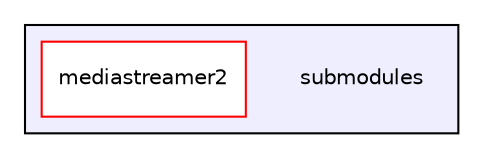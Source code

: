 digraph "submodules" {
  compound=true
  node [ fontsize="10", fontname="Helvetica"];
  edge [ labelfontsize="10", labelfontname="Helvetica"];
  subgraph clusterdir_fe6eb5064d42f9f773e90d3512fafa25 {
    graph [ bgcolor="#eeeeff", pencolor="black", label="" URL="dir_fe6eb5064d42f9f773e90d3512fafa25.html"];
    dir_fe6eb5064d42f9f773e90d3512fafa25 [shape=plaintext label="submodules"];
    dir_4c579c369a75b3398bff4cb64dd8aed1 [shape=box label="mediastreamer2" color="red" fillcolor="white" style="filled" URL="dir_4c579c369a75b3398bff4cb64dd8aed1.html"];
  }
}
